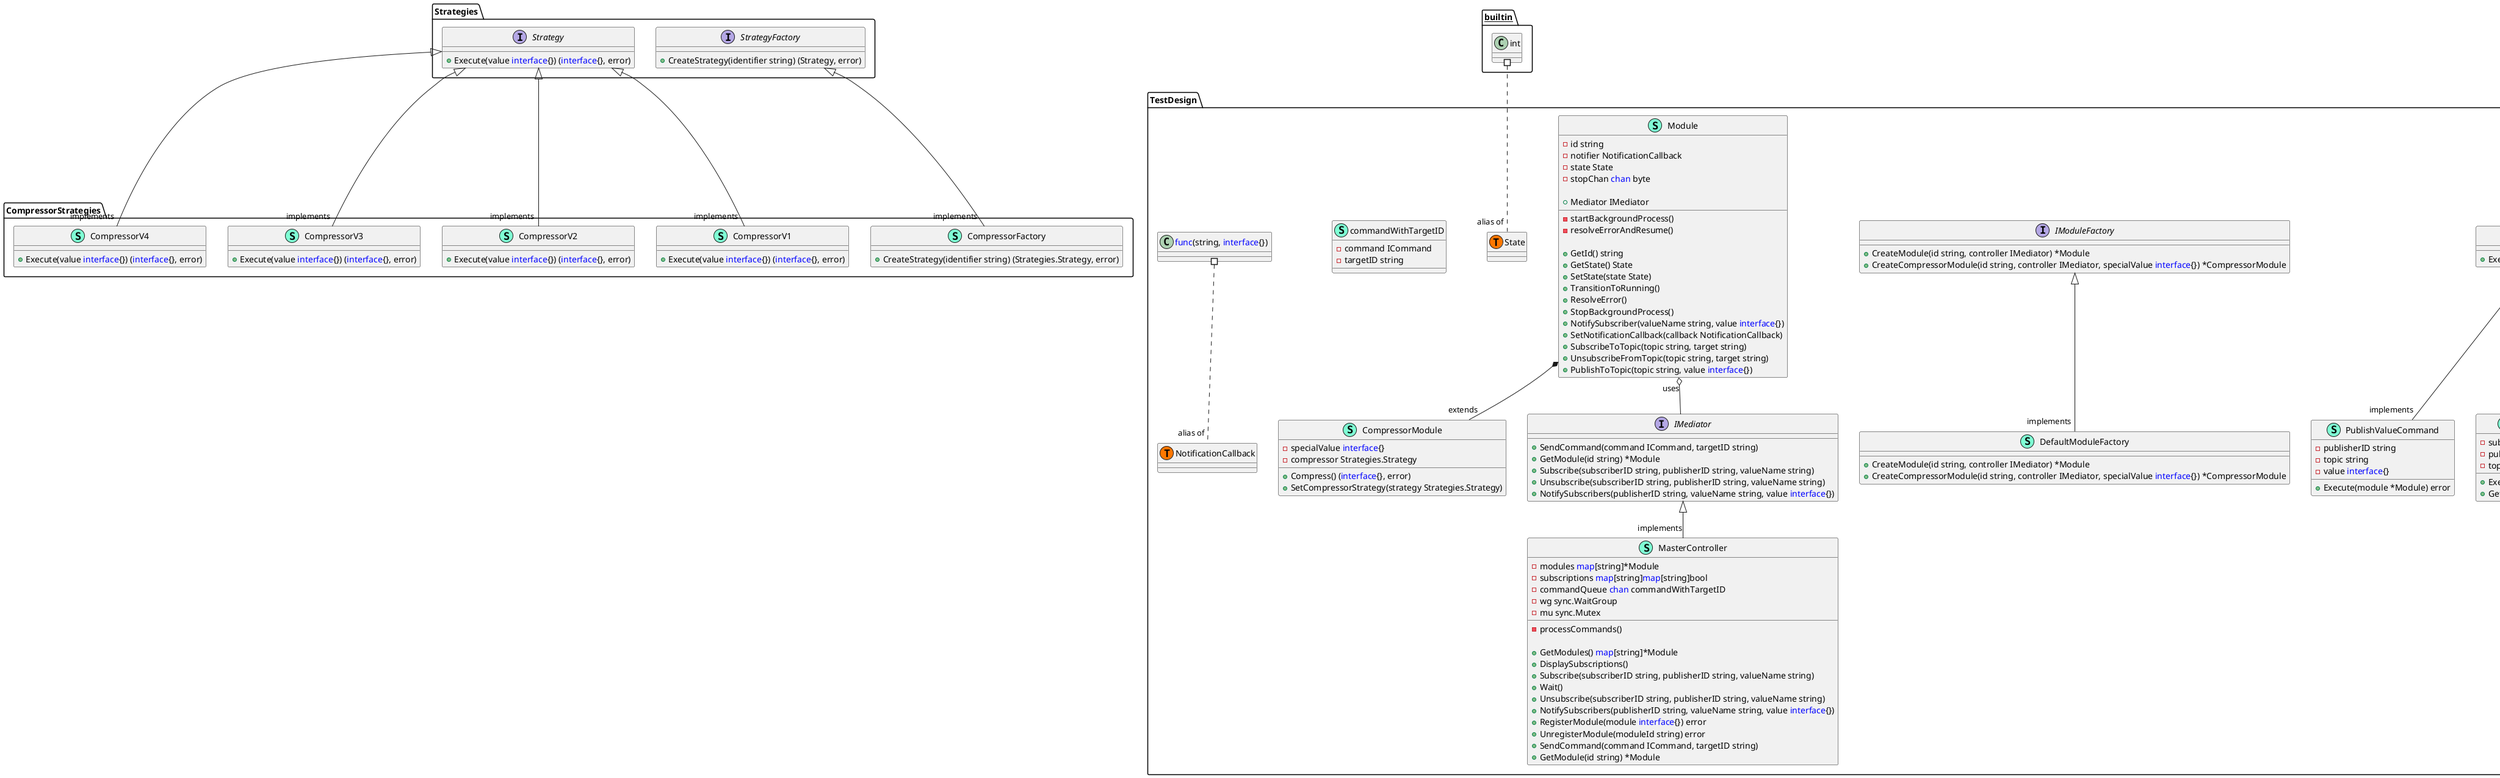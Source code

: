 @startuml
namespace CompressorStrategies {
    class CompressorFactory << (S,Aquamarine) >> {
        + CreateStrategy(identifier string) (Strategies.Strategy, error)

    }
    class CompressorV1 << (S,Aquamarine) >> {
        + Execute(value <font color=blue>interface</font>{}) (<font color=blue>interface</font>{}, error)

    }
    class CompressorV2 << (S,Aquamarine) >> {
        + Execute(value <font color=blue>interface</font>{}) (<font color=blue>interface</font>{}, error)

    }
    class CompressorV3 << (S,Aquamarine) >> {
        + Execute(value <font color=blue>interface</font>{}) (<font color=blue>interface</font>{}, error)

    }
    class CompressorV4 << (S,Aquamarine) >> {
        + Execute(value <font color=blue>interface</font>{}) (<font color=blue>interface</font>{}, error)

    }
}

"Strategies.StrategyFactory" <|-- "implements""CompressorStrategies.CompressorFactory"
"Strategies.Strategy" <|-- "implements""CompressorStrategies.CompressorV1"
"Strategies.Strategy" <|-- "implements""CompressorStrategies.CompressorV2"
"Strategies.Strategy" <|-- "implements""CompressorStrategies.CompressorV3"
"Strategies.Strategy" <|-- "implements""CompressorStrategies.CompressorV4"

namespace Strategies {
    interface Strategy  {
        + Execute(value <font color=blue>interface</font>{}) (<font color=blue>interface</font>{}, error)

    }
    interface StrategyFactory  {
        + CreateStrategy(identifier string) (Strategy, error)

    }
}

namespace TestDesign {
    class CompressorModule << (S,Aquamarine) >> {
        - specialValue <font color=blue>interface</font>{}
        - compressor Strategies.Strategy

        + Compress() (<font color=blue>interface</font>{}, error)
        + SetCompressorStrategy(strategy Strategies.Strategy) 

    }
    class DefaultModuleFactory << (S,Aquamarine) >> {
        + CreateModule(id string, controller IMediator) *Module
        + CreateCompressorModule(id string, controller IMediator, specialValue <font color=blue>interface</font>{}) *CompressorModule

    }
    interface ICommand  {
        + Execute(module *Module) error

    }
    interface IMediator  {
        + SendCommand(command ICommand, targetID string) 
        + GetModule(id string) *Module
        + Subscribe(subscriberID string, publisherID string, valueName string) 
        + Unsubscribe(subscriberID string, publisherID string, valueName string) 
        + NotifySubscribers(publisherID string, valueName string, value <font color=blue>interface</font>{}) 

    }
    interface IModuleFactory  {
        + CreateModule(id string, controller IMediator) *Module
        + CreateCompressorModule(id string, controller IMediator, specialValue <font color=blue>interface</font>{}) *CompressorModule

    }
    class MasterController << (S,Aquamarine) >> {
        - modules <font color=blue>map</font>[string]*Module
        - subscriptions <font color=blue>map</font>[string]<font color=blue>map</font>[string]bool
        - commandQueue <font color=blue>chan</font> commandWithTargetID
        - wg sync.WaitGroup
        - mu sync.Mutex

        - processCommands() 

        + GetModules() <font color=blue>map</font>[string]*Module
        + DisplaySubscriptions() 
        + Subscribe(subscriberID string, publisherID string, valueName string) 
        + Wait() 
        + Unsubscribe(subscriberID string, publisherID string, valueName string) 
        + NotifySubscribers(publisherID string, valueName string, value <font color=blue>interface</font>{}) 
        + RegisterModule(module <font color=blue>interface</font>{}) error
        + UnregisterModule(moduleId string) error
        + SendCommand(command ICommand, targetID string) 
        + GetModule(id string) *Module

    }
    class Module << (S,Aquamarine) >> {
        - id string
        - notifier NotificationCallback
        - state State
        - stopChan <font color=blue>chan</font> byte

        + Mediator IMediator

        - startBackgroundProcess() 
        - resolveErrorAndResume() 

        + GetId() string
        + GetState() State
        + SetState(state State) 
        + TransitionToRunning() 
        + ResolveError() 
        + StopBackgroundProcess() 
        + NotifySubscriber(valueName string, value <font color=blue>interface</font>{}) 
        + SetNotificationCallback(callback NotificationCallback) 
        + SubscribeToTopic(topic string, target string) 
        + UnsubscribeFromTopic(topic string, target string) 
        + PublishToTopic(topic string, value <font color=blue>interface</font>{}) 

    }
    class PublishValueCommand << (S,Aquamarine) >> {
        - publisherID string
        - topic string
        - value <font color=blue>interface</font>{}

        + Execute(module *Module) error

    }
    class SubscribeCommand << (S,Aquamarine) >> {
        - subscriberID string
        - publisherID string
        - topic string

        + Execute(module *Module) error
        + GetTargetID() string

    }
    class TestDesign.NotificationCallback << (T, #FF7700) >>  {
    }
    class TestDesign.State << (T, #FF7700) >>  {
    }
    class UnsubscribeCommand << (S,Aquamarine) >> {
        - subscriberID string
        - publisherID string
        - topic string

        + Execute(module *Module) error

    }
    class commandWithTargetID << (S,Aquamarine) >> {
        - command ICommand
        - targetID string

    }
}
"TestDesign.Module" *-- "extends""TestDesign.CompressorModule"

"TestDesign.IModuleFactory" <|-- "implements""TestDesign.DefaultModuleFactory"
"TestDesign.IMediator" <|-- "implements""TestDesign.MasterController"
"TestDesign.ICommand" <|-- "implements""TestDesign.PublishValueCommand"
"TestDesign.ICommand" <|-- "implements""TestDesign.SubscribeCommand"
"TestDesign.ICommand" <|-- "implements""TestDesign.UnsubscribeCommand"

"TestDesign.Module""uses" o-- "TestDesign.IMediator"

"TestDesign.<font color=blue>func</font>(string, <font color=blue>interface</font>{}) " #.. "alias of""TestDesign.NotificationCallback"
"__builtin__.int" #.. "alias of""TestDesign.State"
@enduml
